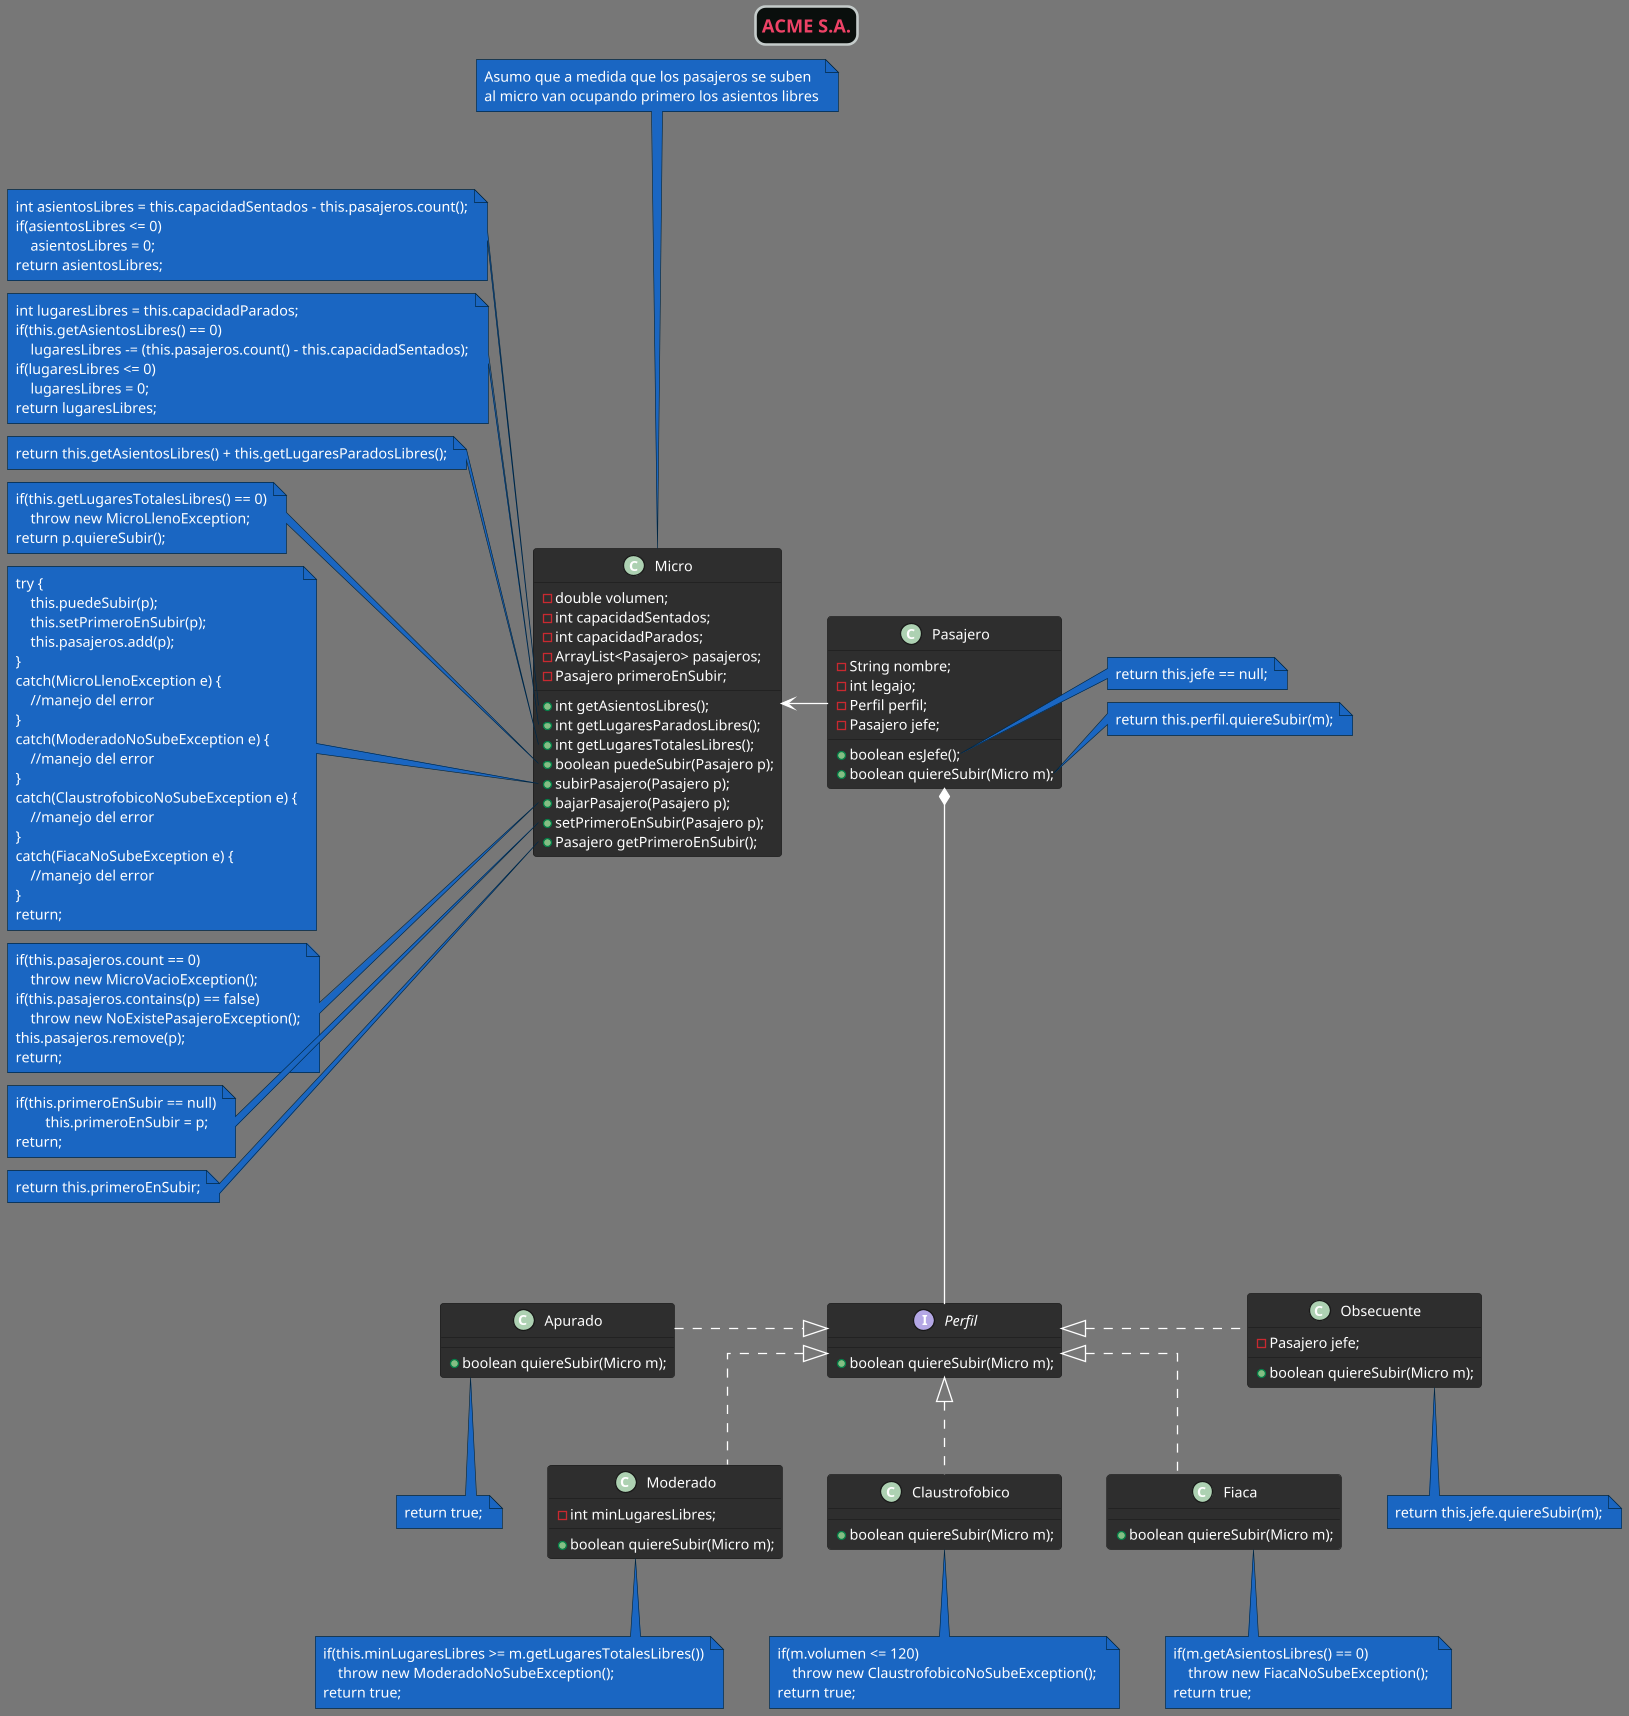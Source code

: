 @startuml
title "ACME S.A."
!theme reddress-darkblue
scale 1.3
skinparam Linetype ortho
skinparam titleBorderRoundCorner 15
skinparam titleBorderThickness 2
skinparam titleBorderColor #C4CBCA
skinparam titleBackgroundColor #0A0F0D
skinparam defaultFontColor #FFFFFF
skinparam titleFontColor #EE4266



class Micro {
    -double volumen;
    -int capacidadSentados;
    -int capacidadParados;
    -ArrayList<Pasajero> pasajeros;
    -Pasajero primeroEnSubir;

    +int getAsientosLibres();
    +int getLugaresParadosLibres();
    +int getLugaresTotalesLibres();
    +boolean puedeSubir(Pasajero p);
    +subirPasajero(Pasajero p);
    +bajarPasajero(Pasajero p);
    +setPrimeroEnSubir(Pasajero p);
    +Pasajero getPrimeroEnSubir();
}

class Pasajero {
    -String nombre;
    -int legajo;
    -Perfil perfil;
    -Pasajero jefe;

    +boolean esJefe();
    +boolean quiereSubir(Micro m);
}

interface Perfil {
    +boolean quiereSubir(Micro m);
}

class Apurado {
    +boolean quiereSubir(Micro m);
}

class Claustrofobico {
    +boolean quiereSubir(Micro m);
}

class Fiaca {
    +boolean quiereSubir(Micro m);
}

class Moderado {
    -int minLugaresLibres;

    +boolean quiereSubir(Micro m);
}

class Obsecuente {
    -Pasajero jefe;

    +boolean quiereSubir(Micro m);
}



'Relaciones
Pasajero -l-> Micro
Pasajero *-- Perfil

Perfil <|.l. Apurado
Perfil <|.. Claustrofobico
Perfil <|.. Fiaca
Perfil <|.. Moderado
Perfil <|.r. Obsecuente


'Notas
'Perfiles
note bottom of Apurado: return true;

note bottom of Claustrofobico: if(m.volumen <= 120)\n    throw new ClaustrofobicoNoSubeException(); \nreturn true;

note bottom of Fiaca: if(m.getAsientosLibres() == 0)\n    throw new FiacaNoSubeException(); \nreturn true;

note bottom of Moderado: if(this.minLugaresLibres >= m.getLugaresTotalesLibres())\n    throw new ModeradoNoSubeException(); \nreturn true;

note bottom of Obsecuente: return this.jefe.quiereSubir(m);

'Pasajero
note right of Pasajero::esJefe
return this.jefe == null;
endnote

note right of Pasajero::quiereSubir
return this.perfil.quiereSubir(m);
endnote

'Micro
note as N1
Asumo que a medida que los pasajeros se suben
al micro van ocupando primero los asientos libres
endnote
Micro -u- N1

note left of Micro::getAsientosLibres
int asientosLibres = this.capacidadSentados - this.pasajeros.count();
if(asientosLibres <= 0)
    asientosLibres = 0;
return asientosLibres;
endnote

note left of Micro::getLugaresParadosLibres
int lugaresLibres = this.capacidadParados;
if(this.getAsientosLibres() == 0)
    lugaresLibres -= (this.pasajeros.count() - this.capacidadSentados);
if(lugaresLibres <= 0)
    lugaresLibres = 0;
return lugaresLibres;
endnote

note left of Micro::getLugaresTotalesLibres
return this.getAsientosLibres() + this.getLugaresParadosLibres();
endnote

note left of Micro::puedeSubir
if(this.getLugaresTotalesLibres() == 0)
    throw new MicroLlenoException;
return p.quiereSubir();
endnote

note left of Micro::subirPasajero
try {
    this.puedeSubir(p);
    this.setPrimeroEnSubir(p);
    this.pasajeros.add(p);
}
catch(MicroLlenoException e) {
    //manejo del error
}
catch(ModeradoNoSubeException e) {
    //manejo del error
}
catch(ClaustrofobicoNoSubeException e) {
    //manejo del error
}
catch(FiacaNoSubeException e) {
    //manejo del error
}
return;
endnote

note left of Micro::bajarPasajero
if(this.pasajeros.count == 0)
    throw new MicroVacioException();
if(this.pasajeros.contains(p) == false)
    throw new NoExistePasajeroException();
this.pasajeros.remove(p);
return;
endnote

note left of Micro::setPrimeroEnSubir
if(this.primeroEnSubir == null)
        this.primeroEnSubir = p;
return;
endnote

note left of Micro::getPrimeroEnSubir
return this.primeroEnSubir;
endnote

@enduml